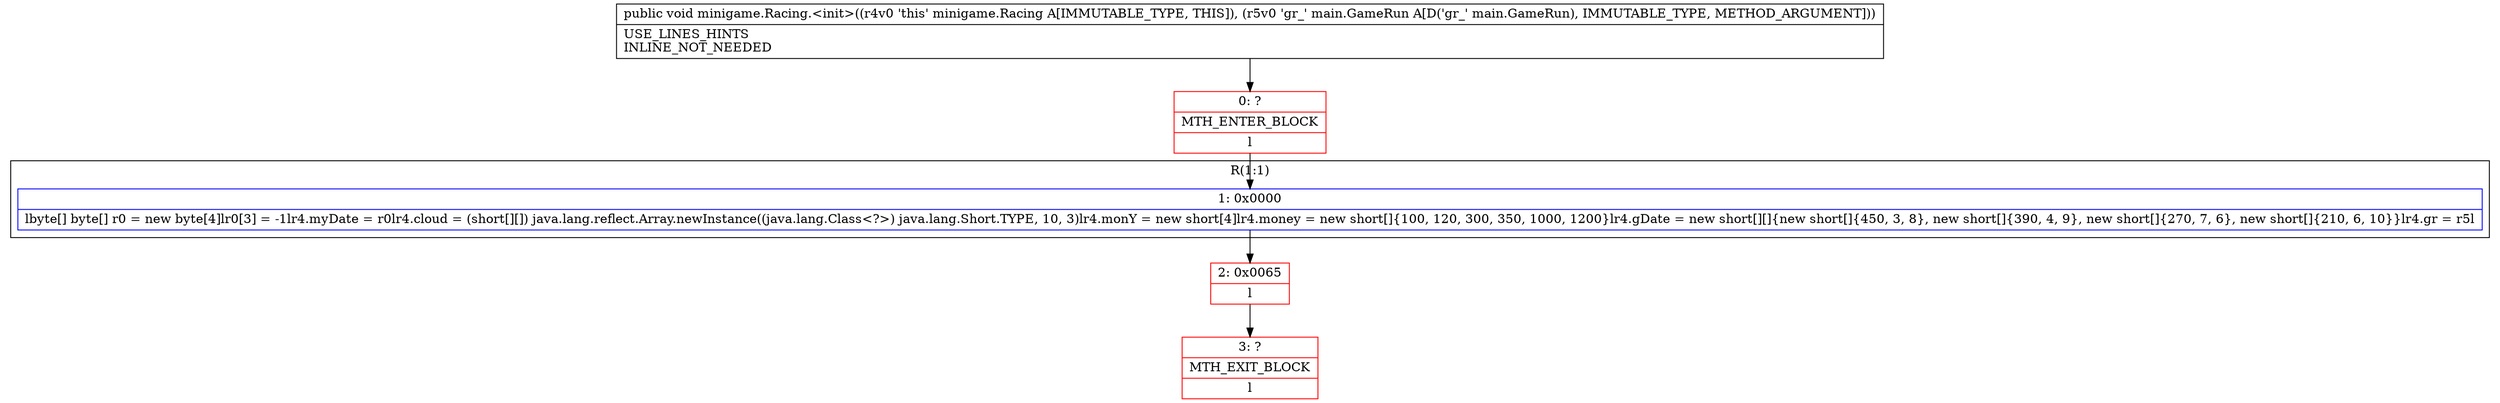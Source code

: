 digraph "CFG forminigame.Racing.\<init\>(Lmain\/GameRun;)V" {
subgraph cluster_Region_1811057925 {
label = "R(1:1)";
node [shape=record,color=blue];
Node_1 [shape=record,label="{1\:\ 0x0000|lbyte[] byte[] r0 = new byte[4]lr0[3] = \-1lr4.myDate = r0lr4.cloud = (short[][]) java.lang.reflect.Array.newInstance((java.lang.Class\<?\>) java.lang.Short.TYPE, 10, 3)lr4.monY = new short[4]lr4.money = new short[]\{100, 120, 300, 350, 1000, 1200\}lr4.gDate = new short[][]\{new short[]\{450, 3, 8\}, new short[]\{390, 4, 9\}, new short[]\{270, 7, 6\}, new short[]\{210, 6, 10\}\}lr4.gr = r5l}"];
}
Node_0 [shape=record,color=red,label="{0\:\ ?|MTH_ENTER_BLOCK\l|l}"];
Node_2 [shape=record,color=red,label="{2\:\ 0x0065|l}"];
Node_3 [shape=record,color=red,label="{3\:\ ?|MTH_EXIT_BLOCK\l|l}"];
MethodNode[shape=record,label="{public void minigame.Racing.\<init\>((r4v0 'this' minigame.Racing A[IMMUTABLE_TYPE, THIS]), (r5v0 'gr_' main.GameRun A[D('gr_' main.GameRun), IMMUTABLE_TYPE, METHOD_ARGUMENT]))  | USE_LINES_HINTS\lINLINE_NOT_NEEDED\l}"];
MethodNode -> Node_0;
Node_1 -> Node_2;
Node_0 -> Node_1;
Node_2 -> Node_3;
}

